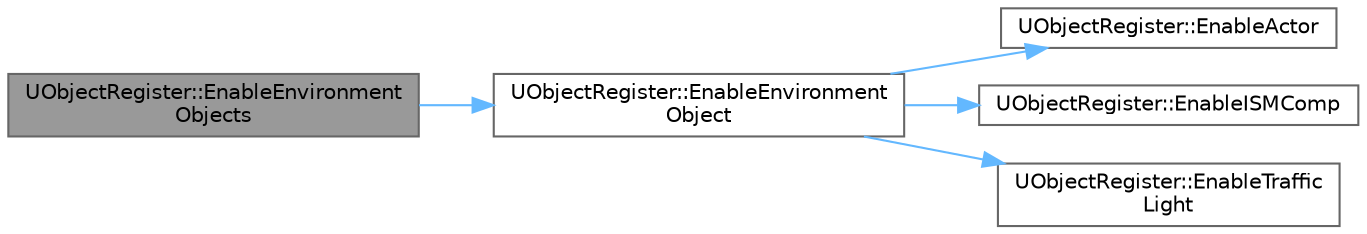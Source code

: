 digraph "UObjectRegister::EnableEnvironmentObjects"
{
 // INTERACTIVE_SVG=YES
 // LATEX_PDF_SIZE
  bgcolor="transparent";
  edge [fontname=Helvetica,fontsize=10,labelfontname=Helvetica,labelfontsize=10];
  node [fontname=Helvetica,fontsize=10,shape=box,height=0.2,width=0.4];
  rankdir="LR";
  Node1 [id="Node000001",label="UObjectRegister::EnableEnvironment\lObjects",height=0.2,width=0.4,color="gray40", fillcolor="grey60", style="filled", fontcolor="black",tooltip=" "];
  Node1 -> Node2 [id="edge1_Node000001_Node000002",color="steelblue1",style="solid",tooltip=" "];
  Node2 [id="Node000002",label="UObjectRegister::EnableEnvironment\lObject",height=0.2,width=0.4,color="grey40", fillcolor="white", style="filled",URL="$d2/d5b/classUObjectRegister.html#a6ad9a39605772f60778d3abc6111bb6f",tooltip=" "];
  Node2 -> Node3 [id="edge2_Node000002_Node000003",color="steelblue1",style="solid",tooltip=" "];
  Node3 [id="Node000003",label="UObjectRegister::EnableActor",height=0.2,width=0.4,color="grey40", fillcolor="white", style="filled",URL="$d2/d5b/classUObjectRegister.html#ac74d5e7ba454683a7aeff8d70d90854b",tooltip=" "];
  Node2 -> Node4 [id="edge3_Node000002_Node000004",color="steelblue1",style="solid",tooltip=" "];
  Node4 [id="Node000004",label="UObjectRegister::EnableISMComp",height=0.2,width=0.4,color="grey40", fillcolor="white", style="filled",URL="$d2/d5b/classUObjectRegister.html#a772d3d691c0b4ec4fb22714b8cd145e6",tooltip=" "];
  Node2 -> Node5 [id="edge4_Node000002_Node000005",color="steelblue1",style="solid",tooltip=" "];
  Node5 [id="Node000005",label="UObjectRegister::EnableTraffic\lLight",height=0.2,width=0.4,color="grey40", fillcolor="white", style="filled",URL="$d2/d5b/classUObjectRegister.html#aceaefa0763f448b95aabc6a898eb8c87",tooltip=" "];
}
